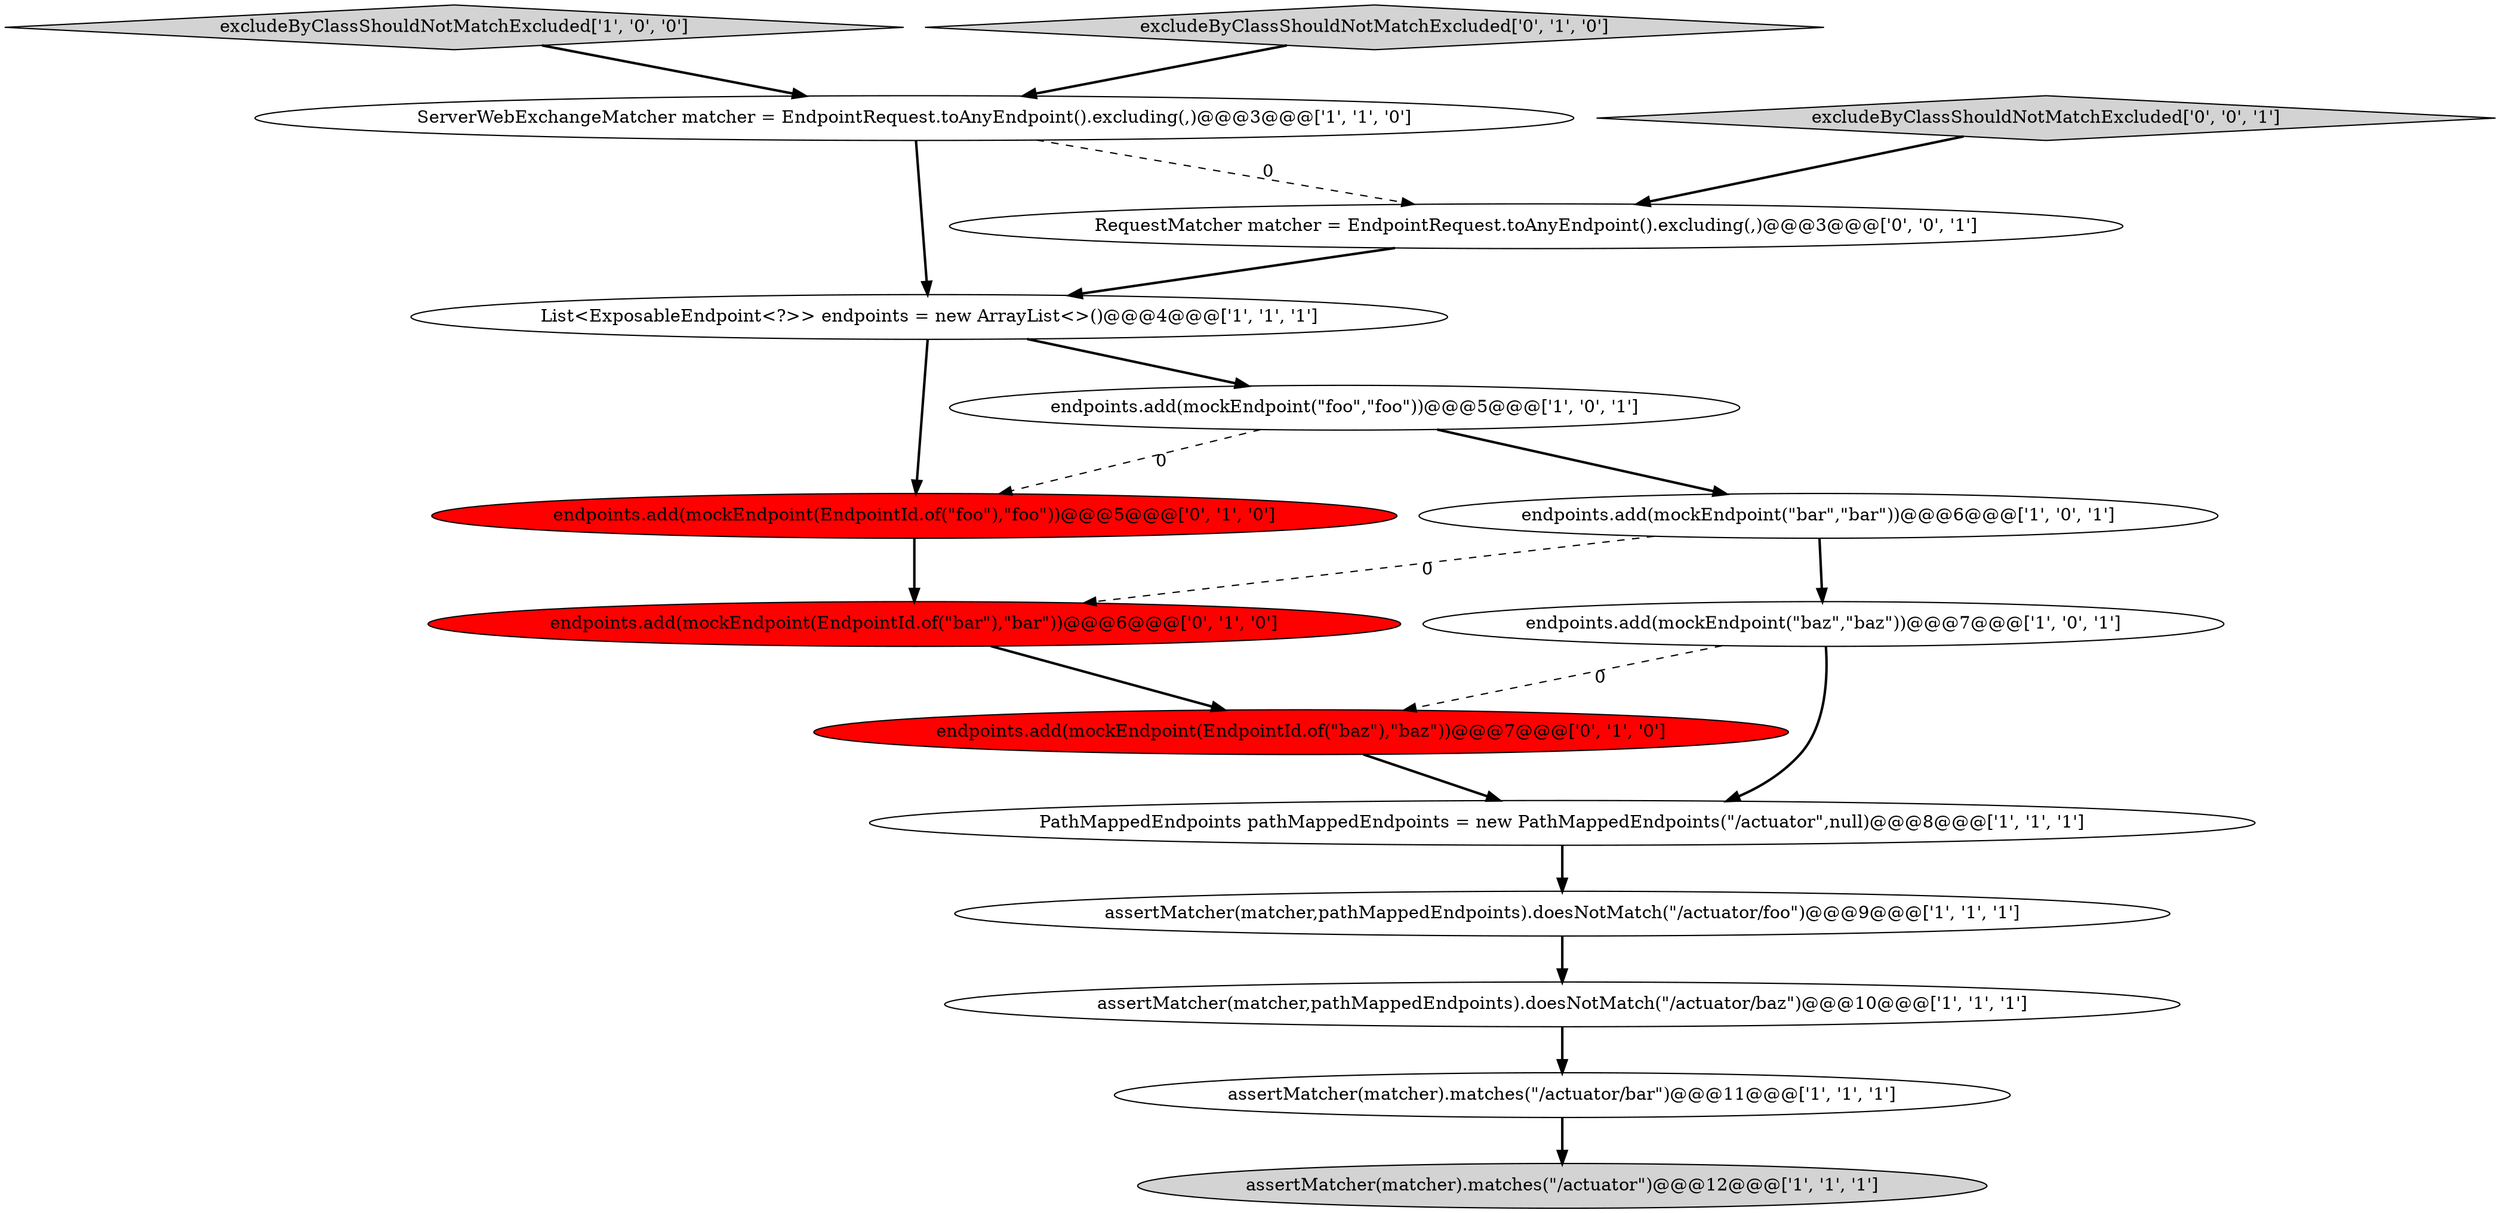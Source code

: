 digraph {
16 [style = filled, label = "RequestMatcher matcher = EndpointRequest.toAnyEndpoint().excluding(,)@@@3@@@['0', '0', '1']", fillcolor = white, shape = ellipse image = "AAA0AAABBB3BBB"];
7 [style = filled, label = "excludeByClassShouldNotMatchExcluded['1', '0', '0']", fillcolor = lightgray, shape = diamond image = "AAA0AAABBB1BBB"];
15 [style = filled, label = "excludeByClassShouldNotMatchExcluded['0', '0', '1']", fillcolor = lightgray, shape = diamond image = "AAA0AAABBB3BBB"];
2 [style = filled, label = "assertMatcher(matcher,pathMappedEndpoints).doesNotMatch(\"/actuator/baz\")@@@10@@@['1', '1', '1']", fillcolor = white, shape = ellipse image = "AAA0AAABBB1BBB"];
3 [style = filled, label = "ServerWebExchangeMatcher matcher = EndpointRequest.toAnyEndpoint().excluding(,)@@@3@@@['1', '1', '0']", fillcolor = white, shape = ellipse image = "AAA0AAABBB1BBB"];
11 [style = filled, label = "endpoints.add(mockEndpoint(EndpointId.of(\"foo\"),\"foo\"))@@@5@@@['0', '1', '0']", fillcolor = red, shape = ellipse image = "AAA1AAABBB2BBB"];
1 [style = filled, label = "endpoints.add(mockEndpoint(\"foo\",\"foo\"))@@@5@@@['1', '0', '1']", fillcolor = white, shape = ellipse image = "AAA0AAABBB1BBB"];
4 [style = filled, label = "assertMatcher(matcher).matches(\"/actuator/bar\")@@@11@@@['1', '1', '1']", fillcolor = white, shape = ellipse image = "AAA0AAABBB1BBB"];
9 [style = filled, label = "PathMappedEndpoints pathMappedEndpoints = new PathMappedEndpoints(\"/actuator\",null)@@@8@@@['1', '1', '1']", fillcolor = white, shape = ellipse image = "AAA0AAABBB1BBB"];
0 [style = filled, label = "List<ExposableEndpoint<?>> endpoints = new ArrayList<>()@@@4@@@['1', '1', '1']", fillcolor = white, shape = ellipse image = "AAA0AAABBB1BBB"];
8 [style = filled, label = "endpoints.add(mockEndpoint(\"baz\",\"baz\"))@@@7@@@['1', '0', '1']", fillcolor = white, shape = ellipse image = "AAA0AAABBB1BBB"];
10 [style = filled, label = "endpoints.add(mockEndpoint(\"bar\",\"bar\"))@@@6@@@['1', '0', '1']", fillcolor = white, shape = ellipse image = "AAA0AAABBB1BBB"];
12 [style = filled, label = "excludeByClassShouldNotMatchExcluded['0', '1', '0']", fillcolor = lightgray, shape = diamond image = "AAA0AAABBB2BBB"];
5 [style = filled, label = "assertMatcher(matcher,pathMappedEndpoints).doesNotMatch(\"/actuator/foo\")@@@9@@@['1', '1', '1']", fillcolor = white, shape = ellipse image = "AAA0AAABBB1BBB"];
13 [style = filled, label = "endpoints.add(mockEndpoint(EndpointId.of(\"bar\"),\"bar\"))@@@6@@@['0', '1', '0']", fillcolor = red, shape = ellipse image = "AAA1AAABBB2BBB"];
6 [style = filled, label = "assertMatcher(matcher).matches(\"/actuator\")@@@12@@@['1', '1', '1']", fillcolor = lightgray, shape = ellipse image = "AAA0AAABBB1BBB"];
14 [style = filled, label = "endpoints.add(mockEndpoint(EndpointId.of(\"baz\"),\"baz\"))@@@7@@@['0', '1', '0']", fillcolor = red, shape = ellipse image = "AAA1AAABBB2BBB"];
16->0 [style = bold, label=""];
4->6 [style = bold, label=""];
0->11 [style = bold, label=""];
10->13 [style = dashed, label="0"];
8->14 [style = dashed, label="0"];
15->16 [style = bold, label=""];
2->4 [style = bold, label=""];
7->3 [style = bold, label=""];
3->0 [style = bold, label=""];
5->2 [style = bold, label=""];
10->8 [style = bold, label=""];
1->11 [style = dashed, label="0"];
0->1 [style = bold, label=""];
11->13 [style = bold, label=""];
8->9 [style = bold, label=""];
9->5 [style = bold, label=""];
14->9 [style = bold, label=""];
12->3 [style = bold, label=""];
1->10 [style = bold, label=""];
13->14 [style = bold, label=""];
3->16 [style = dashed, label="0"];
}
